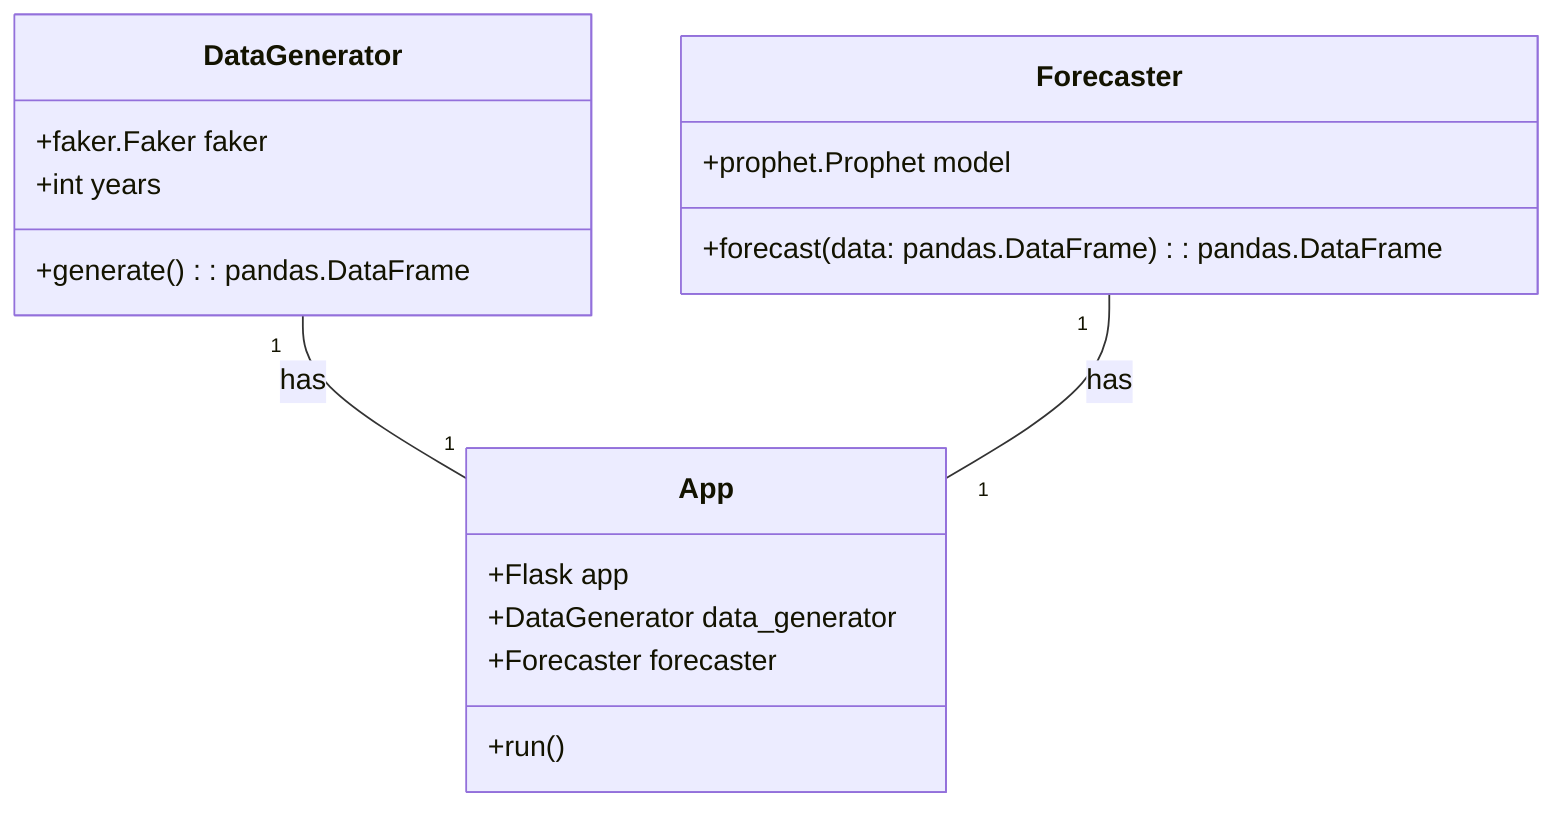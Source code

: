 classDiagram
        class DataGenerator{
            +faker.Faker faker
            +int years
            +generate(): pandas.DataFrame
        }
        class Forecaster{
            +prophet.Prophet model
            +forecast(data: pandas.DataFrame): pandas.DataFrame
        }
        class App{
            +Flask app
            +DataGenerator data_generator
            +Forecaster forecaster
            +run()
        }
        DataGenerator "1" -- "1" App: has
        Forecaster "1" -- "1" App: has